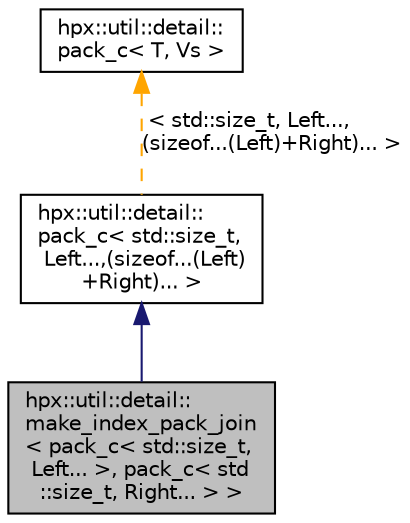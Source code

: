 digraph "hpx::util::detail::make_index_pack_join&lt; pack_c&lt; std::size_t, Left... &gt;, pack_c&lt; std::size_t, Right... &gt; &gt;"
{
  edge [fontname="Helvetica",fontsize="10",labelfontname="Helvetica",labelfontsize="10"];
  node [fontname="Helvetica",fontsize="10",shape=record];
  Node3 [label="hpx::util::detail::\lmake_index_pack_join\l\< pack_c\< std::size_t,\l Left... \>, pack_c\< std\l::size_t, Right... \> \>",height=0.2,width=0.4,color="black", fillcolor="grey75", style="filled", fontcolor="black"];
  Node4 -> Node3 [dir="back",color="midnightblue",fontsize="10",style="solid",fontname="Helvetica"];
  Node4 [label="hpx::util::detail::\lpack_c\< std::size_t,\l Left...,(sizeof...(Left)\l+Right)... \>",height=0.2,width=0.4,color="black", fillcolor="white", style="filled",URL="$d9/d74/structhpx_1_1util_1_1detail_1_1pack__c.html"];
  Node5 -> Node4 [dir="back",color="orange",fontsize="10",style="dashed",label=" \< std::size_t, Left...,\l(sizeof...(Left)+Right)... \>" ,fontname="Helvetica"];
  Node5 [label="hpx::util::detail::\lpack_c\< T, Vs \>",height=0.2,width=0.4,color="black", fillcolor="white", style="filled",URL="$d9/d74/structhpx_1_1util_1_1detail_1_1pack__c.html"];
}
